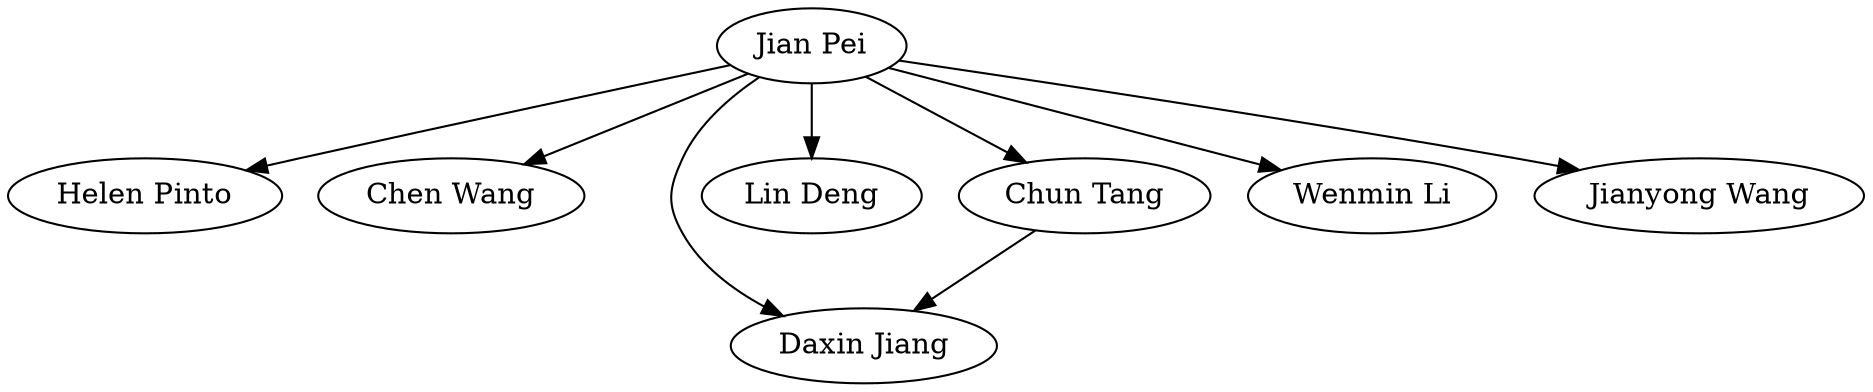 strict digraph G{
"Jian Pei" -> "Helen Pinto"
"Jian Pei" -> "Chen Wang"
"Jian Pei" -> "Daxin Jiang"
"Jian Pei" -> "Lin Deng"
"Jian Pei" -> "Chun Tang"
"Jian Pei" -> "Wenmin Li"
"Jian Pei" -> "Jianyong Wang"
"Chun Tang" -> "Daxin Jiang"
}